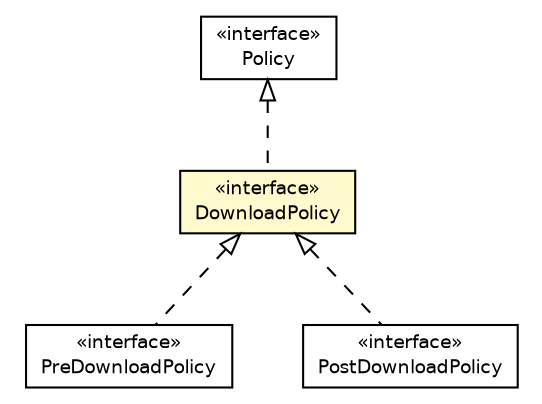 #!/usr/local/bin/dot
#
# Class diagram 
# Generated by UmlGraph version 4.6 (http://www.spinellis.gr/sw/umlgraph)
#

digraph G {
	edge [fontname="Helvetica",fontsize=10,labelfontname="Helvetica",labelfontsize=10];
	node [fontname="Helvetica",fontsize=10,shape=plaintext];
	// org.apache.maven.archiva.policies.PreDownloadPolicy
	c33671 [label=<<table border="0" cellborder="1" cellspacing="0" cellpadding="2" port="p" href="./PreDownloadPolicy.html">
		<tr><td><table border="0" cellspacing="0" cellpadding="1">
			<tr><td> &laquo;interface&raquo; </td></tr>
			<tr><td> PreDownloadPolicy </td></tr>
		</table></td></tr>
		</table>>, fontname="Helvetica", fontcolor="black", fontsize=9.0];
	// org.apache.maven.archiva.policies.PostDownloadPolicy
	c33672 [label=<<table border="0" cellborder="1" cellspacing="0" cellpadding="2" port="p" href="./PostDownloadPolicy.html">
		<tr><td><table border="0" cellspacing="0" cellpadding="1">
			<tr><td> &laquo;interface&raquo; </td></tr>
			<tr><td> PostDownloadPolicy </td></tr>
		</table></td></tr>
		</table>>, fontname="Helvetica", fontcolor="black", fontsize=9.0];
	// org.apache.maven.archiva.policies.Policy
	c33675 [label=<<table border="0" cellborder="1" cellspacing="0" cellpadding="2" port="p" href="./Policy.html">
		<tr><td><table border="0" cellspacing="0" cellpadding="1">
			<tr><td> &laquo;interface&raquo; </td></tr>
			<tr><td> Policy </td></tr>
		</table></td></tr>
		</table>>, fontname="Helvetica", fontcolor="black", fontsize=9.0];
	// org.apache.maven.archiva.policies.DownloadPolicy
	c33676 [label=<<table border="0" cellborder="1" cellspacing="0" cellpadding="2" port="p" bgcolor="lemonChiffon" href="./DownloadPolicy.html">
		<tr><td><table border="0" cellspacing="0" cellpadding="1">
			<tr><td> &laquo;interface&raquo; </td></tr>
			<tr><td> DownloadPolicy </td></tr>
		</table></td></tr>
		</table>>, fontname="Helvetica", fontcolor="black", fontsize=9.0];
	//org.apache.maven.archiva.policies.PreDownloadPolicy implements org.apache.maven.archiva.policies.DownloadPolicy
	c33676:p -> c33671:p [dir=back,arrowtail=empty,style=dashed];
	//org.apache.maven.archiva.policies.PostDownloadPolicy implements org.apache.maven.archiva.policies.DownloadPolicy
	c33676:p -> c33672:p [dir=back,arrowtail=empty,style=dashed];
	//org.apache.maven.archiva.policies.DownloadPolicy implements org.apache.maven.archiva.policies.Policy
	c33675:p -> c33676:p [dir=back,arrowtail=empty,style=dashed];
}

